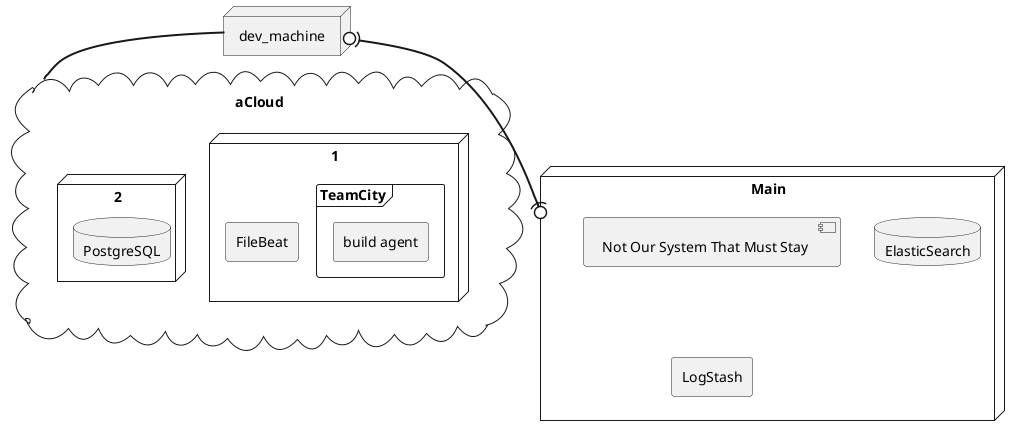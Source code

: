 {
  "sha1": "24nyrxxj103n9jgpk8vo4cwfyl1gsft",
  "insertion": {
    "when": "2024-05-30T20:48:19.898Z",
    "user": "plantuml@gmail.com"
  }
}
@startuml
cloud aCloud {

 node 1 {
  frame TeamCity { 
    agent "build agent"
  }
  agent FileBeat
 }

 node 2 {
	database PostgreSQL
 }
}

node Main {
  component [ Not Our System That Must Stay  ]

  database ElasticSearch

  agent LogStash
} 

node dev_machine

dev_machine 0)==(0 Main 
dev_machine == aCloud
@enduml
